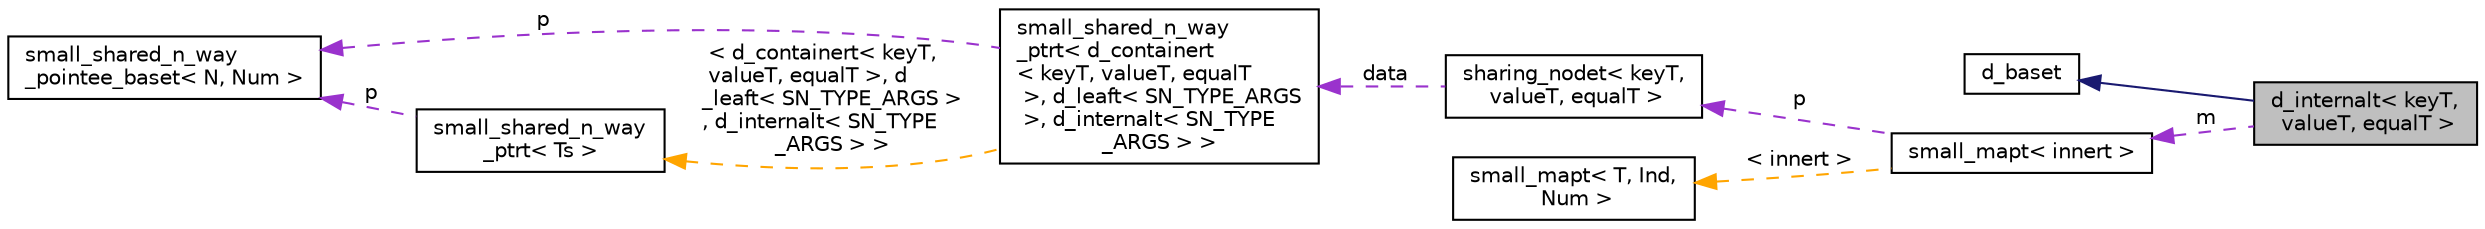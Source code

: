digraph "d_internalt&lt; keyT, valueT, equalT &gt;"
{
 // LATEX_PDF_SIZE
  bgcolor="transparent";
  edge [fontname="Helvetica",fontsize="10",labelfontname="Helvetica",labelfontsize="10"];
  node [fontname="Helvetica",fontsize="10",shape=record];
  rankdir="LR";
  Node1 [label="d_internalt\< keyT,\l valueT, equalT \>",height=0.2,width=0.4,color="black", fillcolor="grey75", style="filled", fontcolor="black",tooltip=" "];
  Node2 -> Node1 [dir="back",color="midnightblue",fontsize="10",style="solid",fontname="Helvetica"];
  Node2 [label="d_baset",height=0.2,width=0.4,color="black",URL="$classsmall__shared__n__way__pointee__baset.html",tooltip=" "];
  Node3 -> Node1 [dir="back",color="darkorchid3",fontsize="10",style="dashed",label=" m" ,fontname="Helvetica"];
  Node3 [label="small_mapt\< innert \>",height=0.2,width=0.4,color="black",URL="$classsmall__mapt.html",tooltip=" "];
  Node4 -> Node3 [dir="back",color="darkorchid3",fontsize="10",style="dashed",label=" p" ,fontname="Helvetica"];
  Node4 [label="sharing_nodet\< keyT,\l valueT, equalT \>",height=0.2,width=0.4,color="black",URL="$classsharing__nodet.html",tooltip=" "];
  Node5 -> Node4 [dir="back",color="darkorchid3",fontsize="10",style="dashed",label=" data" ,fontname="Helvetica"];
  Node5 [label="small_shared_n_way\l_ptrt\< d_containert\l\< keyT, valueT, equalT\l \>, d_leaft\< SN_TYPE_ARGS\l \>, d_internalt\< SN_TYPE\l_ARGS \> \>",height=0.2,width=0.4,color="black",URL="$classsmall__shared__n__way__ptrt.html",tooltip=" "];
  Node6 -> Node5 [dir="back",color="darkorchid3",fontsize="10",style="dashed",label=" p" ,fontname="Helvetica"];
  Node6 [label="small_shared_n_way\l_pointee_baset\< N, Num \>",height=0.2,width=0.4,color="black",URL="$classsmall__shared__n__way__pointee__baset.html",tooltip=" "];
  Node7 -> Node5 [dir="back",color="orange",fontsize="10",style="dashed",label=" \< d_containert\< keyT,\l valueT, equalT \>, d\l_leaft\< SN_TYPE_ARGS \>\l, d_internalt\< SN_TYPE\l_ARGS \> \>" ,fontname="Helvetica"];
  Node7 [label="small_shared_n_way\l_ptrt\< Ts \>",height=0.2,width=0.4,color="black",URL="$classsmall__shared__n__way__ptrt.html",tooltip="This class is similar to small_shared_ptrt and boost's intrusive_ptr."];
  Node6 -> Node7 [dir="back",color="darkorchid3",fontsize="10",style="dashed",label=" p" ,fontname="Helvetica"];
  Node8 -> Node3 [dir="back",color="orange",fontsize="10",style="dashed",label=" \< innert \>" ,fontname="Helvetica"];
  Node8 [label="small_mapt\< T, Ind,\l Num \>",height=0.2,width=0.4,color="black",URL="$classsmall__mapt.html",tooltip="Map from small integers to values."];
}
